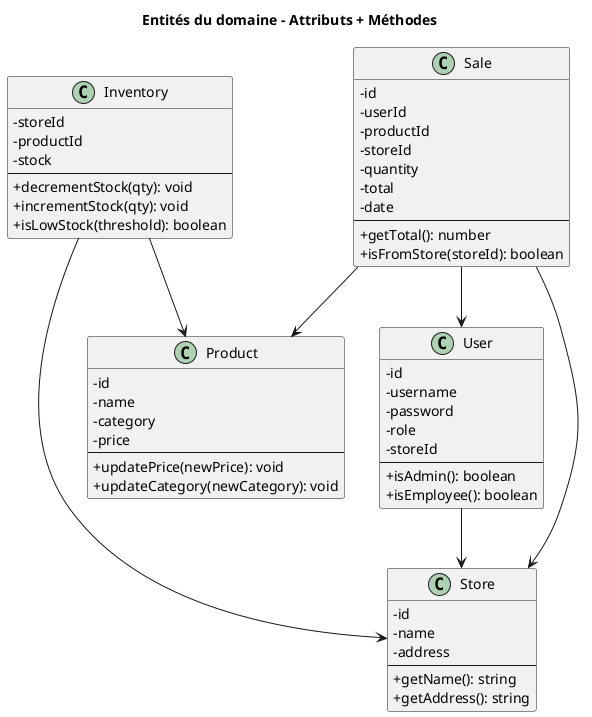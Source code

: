 @startuml "Logique des Entités principales"
skinparam classAttributeIconSize 0
title Entités du domaine – Attributs + Méthodes

class User {
  - id
  - username
  - password
  - role
  - storeId
  --
  + isAdmin(): boolean
  + isEmployee(): boolean
}

class Store {
  - id
  - name
  - address
  --
  + getName(): string
  + getAddress(): string
}

class Product {
  - id
  - name
  - category
  - price
  --
  + updatePrice(newPrice): void
  + updateCategory(newCategory): void
}

class Inventory {
  - storeId
  - productId
  - stock
  --
  + decrementStock(qty): void
  + incrementStock(qty): void
  + isLowStock(threshold): boolean
}

class Sale {
  - id
  - userId
  - productId
  - storeId
  - quantity
  - total
  - date
  --
  + getTotal(): number
  + isFromStore(storeId): boolean
}

User --> Store
Sale --> User
Sale --> Product
Sale --> Store
Inventory --> Product
Inventory --> Store

@enduml
